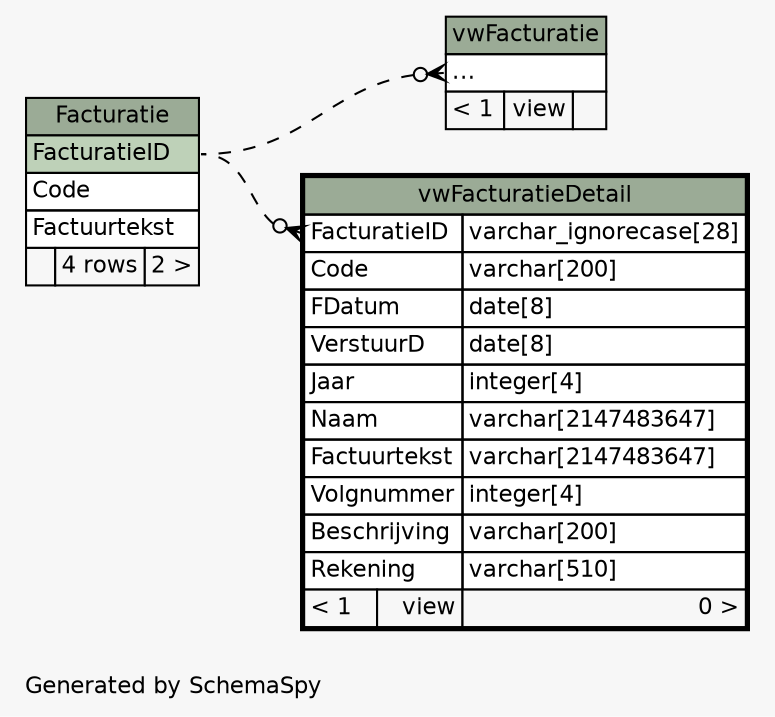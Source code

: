 // dot 2.40.1 on Linux 4.19.0-5-amd64
// SchemaSpy rev 590
digraph "impliedTwoDegreesRelationshipsDiagram" {
  graph [
    rankdir="RL"
    bgcolor="#f7f7f7"
    label="\nGenerated by SchemaSpy"
    labeljust="l"
    nodesep="0.18"
    ranksep="0.46"
    fontname="Helvetica"
    fontsize="11"
  ];
  node [
    fontname="Helvetica"
    fontsize="11"
    shape="plaintext"
  ];
  edge [
    arrowsize="0.8"
  ];
  "vwFacturatie":"elipses":w -> "Facturatie":"FacturatieID":e [arrowhead=none dir=back arrowtail=crowodot style=dashed];
  "vwFacturatieDetail":"FacturatieID":w -> "Facturatie":"FacturatieID":e [arrowhead=none dir=back arrowtail=crowodot style=dashed];
  "Facturatie" [
    label=<
    <TABLE BORDER="0" CELLBORDER="1" CELLSPACING="0" BGCOLOR="#ffffff">
      <TR><TD COLSPAN="3" BGCOLOR="#9bab96" ALIGN="CENTER">Facturatie</TD></TR>
      <TR><TD PORT="FacturatieID" COLSPAN="3" BGCOLOR="#bed1b8" ALIGN="LEFT">FacturatieID</TD></TR>
      <TR><TD PORT="Code" COLSPAN="3" ALIGN="LEFT">Code</TD></TR>
      <TR><TD PORT="Factuurtekst" COLSPAN="3" ALIGN="LEFT">Factuurtekst</TD></TR>
      <TR><TD ALIGN="LEFT" BGCOLOR="#f7f7f7">  </TD><TD ALIGN="RIGHT" BGCOLOR="#f7f7f7">4 rows</TD><TD ALIGN="RIGHT" BGCOLOR="#f7f7f7">2 &gt;</TD></TR>
    </TABLE>>
    URL="Facturatie.html"
    tooltip="Facturatie"
  ];
  "vwFacturatie" [
    label=<
    <TABLE BORDER="0" CELLBORDER="1" CELLSPACING="0" BGCOLOR="#ffffff">
      <TR><TD COLSPAN="3" BGCOLOR="#9bab96" ALIGN="CENTER">vwFacturatie</TD></TR>
      <TR><TD PORT="elipses" COLSPAN="3" ALIGN="LEFT">...</TD></TR>
      <TR><TD ALIGN="LEFT" BGCOLOR="#f7f7f7">&lt; 1</TD><TD ALIGN="RIGHT" BGCOLOR="#f7f7f7">view</TD><TD ALIGN="RIGHT" BGCOLOR="#f7f7f7">  </TD></TR>
    </TABLE>>
    URL="vwFacturatie.html"
    tooltip="vwFacturatie"
  ];
  "vwFacturatieDetail" [
    label=<
    <TABLE BORDER="2" CELLBORDER="1" CELLSPACING="0" BGCOLOR="#ffffff">
      <TR><TD COLSPAN="3" BGCOLOR="#9bab96" ALIGN="CENTER">vwFacturatieDetail</TD></TR>
      <TR><TD PORT="FacturatieID" COLSPAN="2" ALIGN="LEFT">FacturatieID</TD><TD PORT="FacturatieID.type" ALIGN="LEFT">varchar_ignorecase[28]</TD></TR>
      <TR><TD PORT="Code" COLSPAN="2" ALIGN="LEFT">Code</TD><TD PORT="Code.type" ALIGN="LEFT">varchar[200]</TD></TR>
      <TR><TD PORT="FDatum" COLSPAN="2" ALIGN="LEFT">FDatum</TD><TD PORT="FDatum.type" ALIGN="LEFT">date[8]</TD></TR>
      <TR><TD PORT="VerstuurD" COLSPAN="2" ALIGN="LEFT">VerstuurD</TD><TD PORT="VerstuurD.type" ALIGN="LEFT">date[8]</TD></TR>
      <TR><TD PORT="Jaar" COLSPAN="2" ALIGN="LEFT">Jaar</TD><TD PORT="Jaar.type" ALIGN="LEFT">integer[4]</TD></TR>
      <TR><TD PORT="Naam" COLSPAN="2" ALIGN="LEFT">Naam</TD><TD PORT="Naam.type" ALIGN="LEFT">varchar[2147483647]</TD></TR>
      <TR><TD PORT="Factuurtekst" COLSPAN="2" ALIGN="LEFT">Factuurtekst</TD><TD PORT="Factuurtekst.type" ALIGN="LEFT">varchar[2147483647]</TD></TR>
      <TR><TD PORT="Volgnummer" COLSPAN="2" ALIGN="LEFT">Volgnummer</TD><TD PORT="Volgnummer.type" ALIGN="LEFT">integer[4]</TD></TR>
      <TR><TD PORT="Beschrijving" COLSPAN="2" ALIGN="LEFT">Beschrijving</TD><TD PORT="Beschrijving.type" ALIGN="LEFT">varchar[200]</TD></TR>
      <TR><TD PORT="Rekening" COLSPAN="2" ALIGN="LEFT">Rekening</TD><TD PORT="Rekening.type" ALIGN="LEFT">varchar[510]</TD></TR>
      <TR><TD ALIGN="LEFT" BGCOLOR="#f7f7f7">&lt; 1</TD><TD ALIGN="RIGHT" BGCOLOR="#f7f7f7">view</TD><TD ALIGN="RIGHT" BGCOLOR="#f7f7f7">0 &gt;</TD></TR>
    </TABLE>>
    URL="vwFacturatieDetail.html"
    tooltip="vwFacturatieDetail"
  ];
}
